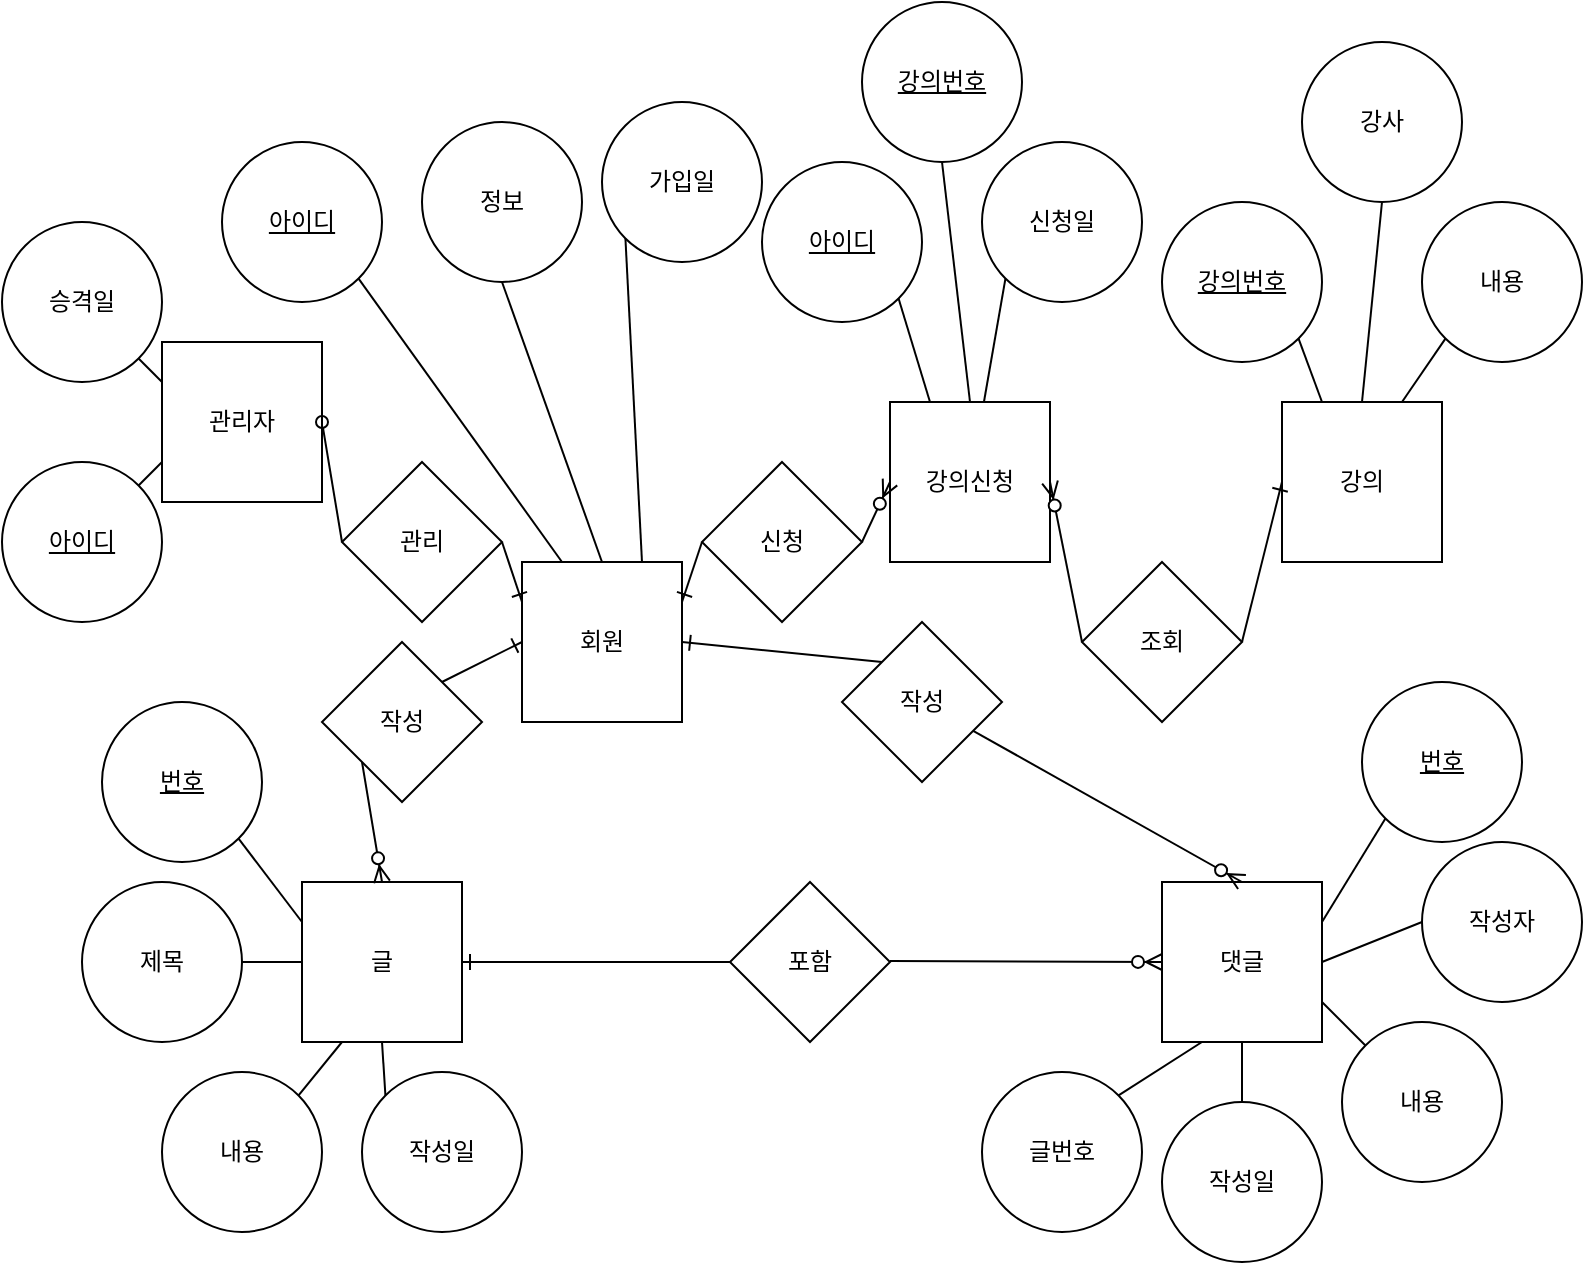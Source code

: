 <mxfile version="13.0.9" type="device"><diagram id="NdWaLRFXFovBz654igDj" name="Page-1"><mxGraphModel dx="1422" dy="794" grid="1" gridSize="10" guides="1" tooltips="1" connect="1" arrows="1" fold="1" page="1" pageScale="1" pageWidth="827" pageHeight="1169" math="0" shadow="0"><root><mxCell id="0"/><mxCell id="1" parent="0"/><mxCell id="B7Ttw0TQRLOHLquxEDlQ-1" value="회원" style="whiteSpace=wrap;html=1;aspect=fixed;" vertex="1" parent="1"><mxGeometry x="270" y="290" width="80" height="80" as="geometry"/></mxCell><mxCell id="B7Ttw0TQRLOHLquxEDlQ-2" value="글" style="whiteSpace=wrap;html=1;aspect=fixed;" vertex="1" parent="1"><mxGeometry x="160" y="450" width="80" height="80" as="geometry"/></mxCell><mxCell id="B7Ttw0TQRLOHLquxEDlQ-3" value="댓글" style="whiteSpace=wrap;html=1;aspect=fixed;" vertex="1" parent="1"><mxGeometry x="590" y="450" width="80" height="80" as="geometry"/></mxCell><mxCell id="B7Ttw0TQRLOHLquxEDlQ-4" value="포함" style="rhombus;whiteSpace=wrap;html=1;" vertex="1" parent="1"><mxGeometry x="374" y="450" width="80" height="80" as="geometry"/></mxCell><mxCell id="B7Ttw0TQRLOHLquxEDlQ-5" value="작성" style="rhombus;whiteSpace=wrap;html=1;" vertex="1" parent="1"><mxGeometry x="170" y="330" width="80" height="80" as="geometry"/></mxCell><mxCell id="B7Ttw0TQRLOHLquxEDlQ-6" value="작성" style="rhombus;whiteSpace=wrap;html=1;" vertex="1" parent="1"><mxGeometry x="430" y="320" width="80" height="80" as="geometry"/></mxCell><mxCell id="B7Ttw0TQRLOHLquxEDlQ-8" value="" style="endArrow=ERone;html=1;exitX=1;exitY=0;exitDx=0;exitDy=0;entryX=0;entryY=0.5;entryDx=0;entryDy=0;endFill=0;" edge="1" parent="1" source="B7Ttw0TQRLOHLquxEDlQ-5" target="B7Ttw0TQRLOHLquxEDlQ-1"><mxGeometry width="50" height="50" relative="1" as="geometry"><mxPoint x="324" y="270" as="sourcePoint"/><mxPoint x="374" y="220" as="targetPoint"/></mxGeometry></mxCell><mxCell id="B7Ttw0TQRLOHLquxEDlQ-9" value="" style="endArrow=none;html=1;exitX=0.5;exitY=0;exitDx=0;exitDy=0;entryX=0;entryY=1;entryDx=0;entryDy=0;startArrow=ERzeroToMany;startFill=1;" edge="1" parent="1" source="B7Ttw0TQRLOHLquxEDlQ-2" target="B7Ttw0TQRLOHLquxEDlQ-5"><mxGeometry width="50" height="50" relative="1" as="geometry"><mxPoint x="260" y="410" as="sourcePoint"/><mxPoint x="310" y="360" as="targetPoint"/></mxGeometry></mxCell><mxCell id="B7Ttw0TQRLOHLquxEDlQ-10" value="" style="endArrow=none;html=1;exitX=1;exitY=0.5;exitDx=0;exitDy=0;entryX=0;entryY=0.5;entryDx=0;entryDy=0;startArrow=ERone;startFill=0;" edge="1" parent="1" source="B7Ttw0TQRLOHLquxEDlQ-2" target="B7Ttw0TQRLOHLquxEDlQ-4"><mxGeometry width="50" height="50" relative="1" as="geometry"><mxPoint x="305" y="515" as="sourcePoint"/><mxPoint x="355" y="465" as="targetPoint"/></mxGeometry></mxCell><mxCell id="B7Ttw0TQRLOHLquxEDlQ-11" value="" style="endArrow=ERzeroToMany;html=1;exitX=1;exitY=0.5;exitDx=0;exitDy=0;entryX=0;entryY=0.5;entryDx=0;entryDy=0;endFill=1;" edge="1" parent="1" target="B7Ttw0TQRLOHLquxEDlQ-3"><mxGeometry width="50" height="50" relative="1" as="geometry"><mxPoint x="454" y="489.5" as="sourcePoint"/><mxPoint x="549" y="489.5" as="targetPoint"/></mxGeometry></mxCell><mxCell id="B7Ttw0TQRLOHLquxEDlQ-12" value="" style="endArrow=none;html=1;exitX=0.5;exitY=0;exitDx=0;exitDy=0;endFill=0;startArrow=ERzeroToMany;startFill=1;" edge="1" parent="1" source="B7Ttw0TQRLOHLquxEDlQ-3" target="B7Ttw0TQRLOHLquxEDlQ-6"><mxGeometry width="50" height="50" relative="1" as="geometry"><mxPoint x="564" y="430" as="sourcePoint"/><mxPoint x="614" y="380" as="targetPoint"/></mxGeometry></mxCell><mxCell id="B7Ttw0TQRLOHLquxEDlQ-13" value="" style="endArrow=none;html=1;entryX=0;entryY=0;entryDx=0;entryDy=0;exitX=1;exitY=0.5;exitDx=0;exitDy=0;startArrow=ERone;startFill=0;" edge="1" parent="1" source="B7Ttw0TQRLOHLquxEDlQ-1" target="B7Ttw0TQRLOHLquxEDlQ-6"><mxGeometry width="50" height="50" relative="1" as="geometry"><mxPoint x="390" y="440" as="sourcePoint"/><mxPoint x="440" y="390" as="targetPoint"/></mxGeometry></mxCell><mxCell id="B7Ttw0TQRLOHLquxEDlQ-14" value="&lt;u&gt;아이디&lt;/u&gt;" style="ellipse;whiteSpace=wrap;html=1;aspect=fixed;" vertex="1" parent="1"><mxGeometry x="120" y="80" width="80" height="80" as="geometry"/></mxCell><mxCell id="B7Ttw0TQRLOHLquxEDlQ-15" value="&lt;u&gt;번호&lt;/u&gt;" style="ellipse;whiteSpace=wrap;html=1;aspect=fixed;" vertex="1" parent="1"><mxGeometry x="60" y="360" width="80" height="80" as="geometry"/></mxCell><mxCell id="B7Ttw0TQRLOHLquxEDlQ-16" value="내용" style="ellipse;whiteSpace=wrap;html=1;aspect=fixed;" vertex="1" parent="1"><mxGeometry x="90" y="545" width="80" height="80" as="geometry"/></mxCell><mxCell id="B7Ttw0TQRLOHLquxEDlQ-17" value="작성자" style="ellipse;whiteSpace=wrap;html=1;aspect=fixed;" vertex="1" parent="1"><mxGeometry x="720" y="430" width="80" height="80" as="geometry"/></mxCell><mxCell id="B7Ttw0TQRLOHLquxEDlQ-18" value="작성일" style="ellipse;whiteSpace=wrap;html=1;aspect=fixed;" vertex="1" parent="1"><mxGeometry x="590" y="560" width="80" height="80" as="geometry"/></mxCell><mxCell id="B7Ttw0TQRLOHLquxEDlQ-19" value="&lt;u&gt;번호&lt;/u&gt;" style="ellipse;whiteSpace=wrap;html=1;aspect=fixed;" vertex="1" parent="1"><mxGeometry x="690" y="350" width="80" height="80" as="geometry"/></mxCell><mxCell id="B7Ttw0TQRLOHLquxEDlQ-20" value="정보" style="ellipse;whiteSpace=wrap;html=1;aspect=fixed;" vertex="1" parent="1"><mxGeometry x="220" y="70" width="80" height="80" as="geometry"/></mxCell><mxCell id="B7Ttw0TQRLOHLquxEDlQ-21" value="제목" style="ellipse;whiteSpace=wrap;html=1;aspect=fixed;" vertex="1" parent="1"><mxGeometry x="50" y="450" width="80" height="80" as="geometry"/></mxCell><mxCell id="B7Ttw0TQRLOHLquxEDlQ-22" value="가입일" style="ellipse;whiteSpace=wrap;html=1;aspect=fixed;" vertex="1" parent="1"><mxGeometry x="310" y="60" width="80" height="80" as="geometry"/></mxCell><mxCell id="B7Ttw0TQRLOHLquxEDlQ-23" value="작성일" style="ellipse;whiteSpace=wrap;html=1;aspect=fixed;" vertex="1" parent="1"><mxGeometry x="190" y="545" width="80" height="80" as="geometry"/></mxCell><mxCell id="B7Ttw0TQRLOHLquxEDlQ-24" value="" style="endArrow=none;html=1;entryX=0;entryY=1;entryDx=0;entryDy=0;exitX=0.75;exitY=0;exitDx=0;exitDy=0;" edge="1" parent="1" source="B7Ttw0TQRLOHLquxEDlQ-1" target="B7Ttw0TQRLOHLquxEDlQ-22"><mxGeometry width="50" height="50" relative="1" as="geometry"><mxPoint x="390" y="340" as="sourcePoint"/><mxPoint x="440" y="290" as="targetPoint"/></mxGeometry></mxCell><mxCell id="B7Ttw0TQRLOHLquxEDlQ-25" value="" style="endArrow=none;html=1;entryX=0.5;entryY=1;entryDx=0;entryDy=0;exitX=0.5;exitY=0;exitDx=0;exitDy=0;" edge="1" parent="1" source="B7Ttw0TQRLOHLquxEDlQ-1" target="B7Ttw0TQRLOHLquxEDlQ-20"><mxGeometry width="50" height="50" relative="1" as="geometry"><mxPoint x="390" y="340" as="sourcePoint"/><mxPoint x="440" y="290" as="targetPoint"/></mxGeometry></mxCell><mxCell id="B7Ttw0TQRLOHLquxEDlQ-26" value="" style="endArrow=none;html=1;entryX=1;entryY=1;entryDx=0;entryDy=0;exitX=0.25;exitY=0;exitDx=0;exitDy=0;" edge="1" parent="1" source="B7Ttw0TQRLOHLquxEDlQ-1" target="B7Ttw0TQRLOHLquxEDlQ-14"><mxGeometry width="50" height="50" relative="1" as="geometry"><mxPoint x="390" y="340" as="sourcePoint"/><mxPoint x="440" y="290" as="targetPoint"/></mxGeometry></mxCell><mxCell id="B7Ttw0TQRLOHLquxEDlQ-27" value="" style="endArrow=none;html=1;exitX=1;exitY=1;exitDx=0;exitDy=0;entryX=0;entryY=0.25;entryDx=0;entryDy=0;" edge="1" parent="1" source="B7Ttw0TQRLOHLquxEDlQ-15" target="B7Ttw0TQRLOHLquxEDlQ-2"><mxGeometry width="50" height="50" relative="1" as="geometry"><mxPoint x="390" y="340" as="sourcePoint"/><mxPoint x="440" y="290" as="targetPoint"/></mxGeometry></mxCell><mxCell id="B7Ttw0TQRLOHLquxEDlQ-28" value="" style="endArrow=none;html=1;exitX=1;exitY=0.5;exitDx=0;exitDy=0;entryX=0;entryY=0.5;entryDx=0;entryDy=0;" edge="1" parent="1" source="B7Ttw0TQRLOHLquxEDlQ-21" target="B7Ttw0TQRLOHLquxEDlQ-2"><mxGeometry width="50" height="50" relative="1" as="geometry"><mxPoint x="390" y="340" as="sourcePoint"/><mxPoint x="440" y="290" as="targetPoint"/></mxGeometry></mxCell><mxCell id="B7Ttw0TQRLOHLquxEDlQ-29" value="" style="endArrow=none;html=1;exitX=1;exitY=0;exitDx=0;exitDy=0;entryX=0.25;entryY=1;entryDx=0;entryDy=0;" edge="1" parent="1" source="B7Ttw0TQRLOHLquxEDlQ-16" target="B7Ttw0TQRLOHLquxEDlQ-2"><mxGeometry width="50" height="50" relative="1" as="geometry"><mxPoint x="390" y="340" as="sourcePoint"/><mxPoint x="440" y="290" as="targetPoint"/></mxGeometry></mxCell><mxCell id="B7Ttw0TQRLOHLquxEDlQ-30" value="" style="endArrow=none;html=1;exitX=0;exitY=0;exitDx=0;exitDy=0;entryX=0.5;entryY=1;entryDx=0;entryDy=0;" edge="1" parent="1" source="B7Ttw0TQRLOHLquxEDlQ-23" target="B7Ttw0TQRLOHLquxEDlQ-2"><mxGeometry width="50" height="50" relative="1" as="geometry"><mxPoint x="390" y="340" as="sourcePoint"/><mxPoint x="440" y="290" as="targetPoint"/></mxGeometry></mxCell><mxCell id="B7Ttw0TQRLOHLquxEDlQ-31" value="내용" style="ellipse;whiteSpace=wrap;html=1;aspect=fixed;" vertex="1" parent="1"><mxGeometry x="680" y="520" width="80" height="80" as="geometry"/></mxCell><mxCell id="B7Ttw0TQRLOHLquxEDlQ-32" value="글번호" style="ellipse;whiteSpace=wrap;html=1;aspect=fixed;" vertex="1" parent="1"><mxGeometry x="500" y="545" width="80" height="80" as="geometry"/></mxCell><mxCell id="B7Ttw0TQRLOHLquxEDlQ-33" value="" style="endArrow=none;html=1;entryX=0;entryY=1;entryDx=0;entryDy=0;exitX=1;exitY=0.25;exitDx=0;exitDy=0;" edge="1" parent="1" source="B7Ttw0TQRLOHLquxEDlQ-3" target="B7Ttw0TQRLOHLquxEDlQ-19"><mxGeometry width="50" height="50" relative="1" as="geometry"><mxPoint x="390" y="340" as="sourcePoint"/><mxPoint x="440" y="290" as="targetPoint"/></mxGeometry></mxCell><mxCell id="B7Ttw0TQRLOHLquxEDlQ-34" value="" style="endArrow=none;html=1;entryX=0;entryY=0.5;entryDx=0;entryDy=0;exitX=1;exitY=0.5;exitDx=0;exitDy=0;" edge="1" parent="1" source="B7Ttw0TQRLOHLquxEDlQ-3" target="B7Ttw0TQRLOHLquxEDlQ-17"><mxGeometry width="50" height="50" relative="1" as="geometry"><mxPoint x="390" y="340" as="sourcePoint"/><mxPoint x="440" y="290" as="targetPoint"/></mxGeometry></mxCell><mxCell id="B7Ttw0TQRLOHLquxEDlQ-35" value="" style="endArrow=none;html=1;entryX=0;entryY=0;entryDx=0;entryDy=0;exitX=1;exitY=0.75;exitDx=0;exitDy=0;" edge="1" parent="1" source="B7Ttw0TQRLOHLquxEDlQ-3" target="B7Ttw0TQRLOHLquxEDlQ-31"><mxGeometry width="50" height="50" relative="1" as="geometry"><mxPoint x="390" y="340" as="sourcePoint"/><mxPoint x="440" y="290" as="targetPoint"/></mxGeometry></mxCell><mxCell id="B7Ttw0TQRLOHLquxEDlQ-36" value="" style="endArrow=none;html=1;entryX=0.5;entryY=0;entryDx=0;entryDy=0;exitX=0.5;exitY=1;exitDx=0;exitDy=0;" edge="1" parent="1" source="B7Ttw0TQRLOHLquxEDlQ-3" target="B7Ttw0TQRLOHLquxEDlQ-18"><mxGeometry width="50" height="50" relative="1" as="geometry"><mxPoint x="390" y="340" as="sourcePoint"/><mxPoint x="440" y="290" as="targetPoint"/></mxGeometry></mxCell><mxCell id="B7Ttw0TQRLOHLquxEDlQ-37" value="" style="endArrow=none;html=1;exitX=1;exitY=0;exitDx=0;exitDy=0;entryX=0.25;entryY=1;entryDx=0;entryDy=0;" edge="1" parent="1" source="B7Ttw0TQRLOHLquxEDlQ-32" target="B7Ttw0TQRLOHLquxEDlQ-3"><mxGeometry width="50" height="50" relative="1" as="geometry"><mxPoint x="390" y="340" as="sourcePoint"/><mxPoint x="440" y="290" as="targetPoint"/></mxGeometry></mxCell><mxCell id="B7Ttw0TQRLOHLquxEDlQ-38" value="관리자" style="whiteSpace=wrap;html=1;aspect=fixed;" vertex="1" parent="1"><mxGeometry x="90" y="180" width="80" height="80" as="geometry"/></mxCell><mxCell id="B7Ttw0TQRLOHLquxEDlQ-39" value="승격일" style="ellipse;whiteSpace=wrap;html=1;aspect=fixed;" vertex="1" parent="1"><mxGeometry x="10" y="120" width="80" height="80" as="geometry"/></mxCell><mxCell id="B7Ttw0TQRLOHLquxEDlQ-40" value="&lt;u&gt;아이디&lt;/u&gt;" style="ellipse;whiteSpace=wrap;html=1;aspect=fixed;" vertex="1" parent="1"><mxGeometry x="10" y="240" width="80" height="80" as="geometry"/></mxCell><mxCell id="B7Ttw0TQRLOHLquxEDlQ-41" value="" style="endArrow=none;html=1;entryX=1;entryY=1;entryDx=0;entryDy=0;exitX=0;exitY=0.25;exitDx=0;exitDy=0;" edge="1" parent="1" source="B7Ttw0TQRLOHLquxEDlQ-38" target="B7Ttw0TQRLOHLquxEDlQ-39"><mxGeometry width="50" height="50" relative="1" as="geometry"><mxPoint x="370" y="340" as="sourcePoint"/><mxPoint x="420" y="290" as="targetPoint"/></mxGeometry></mxCell><mxCell id="B7Ttw0TQRLOHLquxEDlQ-42" value="" style="endArrow=none;html=1;entryX=1;entryY=0;entryDx=0;entryDy=0;exitX=0;exitY=0.75;exitDx=0;exitDy=0;" edge="1" parent="1" source="B7Ttw0TQRLOHLquxEDlQ-38" target="B7Ttw0TQRLOHLquxEDlQ-40"><mxGeometry width="50" height="50" relative="1" as="geometry"><mxPoint x="370" y="340" as="sourcePoint"/><mxPoint x="420" y="290" as="targetPoint"/></mxGeometry></mxCell><mxCell id="B7Ttw0TQRLOHLquxEDlQ-43" value="관리" style="rhombus;whiteSpace=wrap;html=1;" vertex="1" parent="1"><mxGeometry x="180" y="240" width="80" height="80" as="geometry"/></mxCell><mxCell id="B7Ttw0TQRLOHLquxEDlQ-44" value="" style="endArrow=ERone;html=1;entryX=0;entryY=0.25;entryDx=0;entryDy=0;exitX=1;exitY=0.5;exitDx=0;exitDy=0;endFill=0;" edge="1" parent="1" source="B7Ttw0TQRLOHLquxEDlQ-43" target="B7Ttw0TQRLOHLquxEDlQ-1"><mxGeometry width="50" height="50" relative="1" as="geometry"><mxPoint x="390" y="340" as="sourcePoint"/><mxPoint x="440" y="290" as="targetPoint"/></mxGeometry></mxCell><mxCell id="B7Ttw0TQRLOHLquxEDlQ-45" value="" style="endArrow=none;html=1;entryX=0;entryY=0.5;entryDx=0;entryDy=0;exitX=1;exitY=0.5;exitDx=0;exitDy=0;startArrow=oval;startFill=0;" edge="1" parent="1" source="B7Ttw0TQRLOHLquxEDlQ-38" target="B7Ttw0TQRLOHLquxEDlQ-43"><mxGeometry width="50" height="50" relative="1" as="geometry"><mxPoint x="390" y="340" as="sourcePoint"/><mxPoint x="440" y="290" as="targetPoint"/></mxGeometry></mxCell><mxCell id="B7Ttw0TQRLOHLquxEDlQ-47" value="강의신청" style="whiteSpace=wrap;html=1;aspect=fixed;" vertex="1" parent="1"><mxGeometry x="454" y="210" width="80" height="80" as="geometry"/></mxCell><mxCell id="B7Ttw0TQRLOHLquxEDlQ-48" value="강의" style="whiteSpace=wrap;html=1;aspect=fixed;" vertex="1" parent="1"><mxGeometry x="650" y="210" width="80" height="80" as="geometry"/></mxCell><mxCell id="B7Ttw0TQRLOHLquxEDlQ-49" value="신청" style="rhombus;whiteSpace=wrap;html=1;" vertex="1" parent="1"><mxGeometry x="360" y="240" width="80" height="80" as="geometry"/></mxCell><mxCell id="B7Ttw0TQRLOHLquxEDlQ-50" value="조회" style="rhombus;whiteSpace=wrap;html=1;" vertex="1" parent="1"><mxGeometry x="550" y="290" width="80" height="80" as="geometry"/></mxCell><mxCell id="B7Ttw0TQRLOHLquxEDlQ-51" value="" style="endArrow=none;html=1;exitX=1;exitY=0.25;exitDx=0;exitDy=0;entryX=0;entryY=0.5;entryDx=0;entryDy=0;startArrow=ERone;startFill=0;" edge="1" parent="1" source="B7Ttw0TQRLOHLquxEDlQ-1" target="B7Ttw0TQRLOHLquxEDlQ-49"><mxGeometry width="50" height="50" relative="1" as="geometry"><mxPoint x="390" y="340" as="sourcePoint"/><mxPoint x="440" y="290" as="targetPoint"/></mxGeometry></mxCell><mxCell id="B7Ttw0TQRLOHLquxEDlQ-53" value="" style="endArrow=ERzeroToMany;html=1;entryX=0;entryY=0.5;entryDx=0;entryDy=0;exitX=1;exitY=0.5;exitDx=0;exitDy=0;endFill=1;" edge="1" parent="1" source="B7Ttw0TQRLOHLquxEDlQ-49" target="B7Ttw0TQRLOHLquxEDlQ-47"><mxGeometry width="50" height="50" relative="1" as="geometry"><mxPoint x="390" y="340" as="sourcePoint"/><mxPoint x="440" y="290" as="targetPoint"/></mxGeometry></mxCell><mxCell id="B7Ttw0TQRLOHLquxEDlQ-54" value="" style="endArrow=ERone;html=1;entryX=0;entryY=0.5;entryDx=0;entryDy=0;exitX=1;exitY=0.5;exitDx=0;exitDy=0;endFill=0;" edge="1" parent="1" source="B7Ttw0TQRLOHLquxEDlQ-50" target="B7Ttw0TQRLOHLquxEDlQ-48"><mxGeometry width="50" height="50" relative="1" as="geometry"><mxPoint x="390" y="340" as="sourcePoint"/><mxPoint x="440" y="290" as="targetPoint"/></mxGeometry></mxCell><mxCell id="B7Ttw0TQRLOHLquxEDlQ-55" value="" style="endArrow=none;html=1;entryX=0;entryY=0.5;entryDx=0;entryDy=0;exitX=1;exitY=0.5;exitDx=0;exitDy=0;startArrow=ERzeroToMany;startFill=1;" edge="1" parent="1" source="B7Ttw0TQRLOHLquxEDlQ-47" target="B7Ttw0TQRLOHLquxEDlQ-50"><mxGeometry width="50" height="50" relative="1" as="geometry"><mxPoint x="390" y="340" as="sourcePoint"/><mxPoint x="440" y="290" as="targetPoint"/></mxGeometry></mxCell><mxCell id="B7Ttw0TQRLOHLquxEDlQ-56" value="&lt;u&gt;아이디&lt;/u&gt;" style="ellipse;whiteSpace=wrap;html=1;aspect=fixed;" vertex="1" parent="1"><mxGeometry x="390" y="90" width="80" height="80" as="geometry"/></mxCell><mxCell id="B7Ttw0TQRLOHLquxEDlQ-57" value="&lt;u&gt;강의번호&lt;/u&gt;" style="ellipse;whiteSpace=wrap;html=1;aspect=fixed;" vertex="1" parent="1"><mxGeometry x="440" y="10" width="80" height="80" as="geometry"/></mxCell><mxCell id="B7Ttw0TQRLOHLquxEDlQ-58" value="신청일" style="ellipse;whiteSpace=wrap;html=1;aspect=fixed;" vertex="1" parent="1"><mxGeometry x="500" y="80" width="80" height="80" as="geometry"/></mxCell><mxCell id="B7Ttw0TQRLOHLquxEDlQ-59" value="" style="endArrow=none;html=1;exitX=1;exitY=1;exitDx=0;exitDy=0;entryX=0.25;entryY=0;entryDx=0;entryDy=0;" edge="1" parent="1" source="B7Ttw0TQRLOHLquxEDlQ-56" target="B7Ttw0TQRLOHLquxEDlQ-47"><mxGeometry width="50" height="50" relative="1" as="geometry"><mxPoint x="390" y="340" as="sourcePoint"/><mxPoint x="440" y="290" as="targetPoint"/></mxGeometry></mxCell><mxCell id="B7Ttw0TQRLOHLquxEDlQ-60" value="" style="endArrow=none;html=1;entryX=0.5;entryY=1;entryDx=0;entryDy=0;exitX=0.5;exitY=0;exitDx=0;exitDy=0;" edge="1" parent="1" source="B7Ttw0TQRLOHLquxEDlQ-47" target="B7Ttw0TQRLOHLquxEDlQ-57"><mxGeometry width="50" height="50" relative="1" as="geometry"><mxPoint x="390" y="340" as="sourcePoint"/><mxPoint x="440" y="290" as="targetPoint"/></mxGeometry></mxCell><mxCell id="B7Ttw0TQRLOHLquxEDlQ-61" value="" style="endArrow=none;html=1;entryX=0;entryY=1;entryDx=0;entryDy=0;" edge="1" parent="1" source="B7Ttw0TQRLOHLquxEDlQ-47" target="B7Ttw0TQRLOHLquxEDlQ-58"><mxGeometry width="50" height="50" relative="1" as="geometry"><mxPoint x="390" y="340" as="sourcePoint"/><mxPoint x="440" y="290" as="targetPoint"/></mxGeometry></mxCell><mxCell id="B7Ttw0TQRLOHLquxEDlQ-62" value="&lt;u&gt;강의번호&lt;/u&gt;" style="ellipse;whiteSpace=wrap;html=1;aspect=fixed;" vertex="1" parent="1"><mxGeometry x="590" y="110" width="80" height="80" as="geometry"/></mxCell><mxCell id="B7Ttw0TQRLOHLquxEDlQ-63" value="강사" style="ellipse;whiteSpace=wrap;html=1;aspect=fixed;" vertex="1" parent="1"><mxGeometry x="660" y="30" width="80" height="80" as="geometry"/></mxCell><mxCell id="B7Ttw0TQRLOHLquxEDlQ-64" value="내용" style="ellipse;whiteSpace=wrap;html=1;aspect=fixed;" vertex="1" parent="1"><mxGeometry x="720" y="110" width="80" height="80" as="geometry"/></mxCell><mxCell id="B7Ttw0TQRLOHLquxEDlQ-65" value="" style="endArrow=none;html=1;entryX=1;entryY=1;entryDx=0;entryDy=0;exitX=0.25;exitY=0;exitDx=0;exitDy=0;" edge="1" parent="1" source="B7Ttw0TQRLOHLquxEDlQ-48" target="B7Ttw0TQRLOHLquxEDlQ-62"><mxGeometry width="50" height="50" relative="1" as="geometry"><mxPoint x="390" y="340" as="sourcePoint"/><mxPoint x="440" y="290" as="targetPoint"/></mxGeometry></mxCell><mxCell id="B7Ttw0TQRLOHLquxEDlQ-66" value="" style="endArrow=none;html=1;entryX=0.5;entryY=1;entryDx=0;entryDy=0;exitX=0.5;exitY=0;exitDx=0;exitDy=0;" edge="1" parent="1" source="B7Ttw0TQRLOHLquxEDlQ-48" target="B7Ttw0TQRLOHLquxEDlQ-63"><mxGeometry width="50" height="50" relative="1" as="geometry"><mxPoint x="390" y="340" as="sourcePoint"/><mxPoint x="440" y="290" as="targetPoint"/></mxGeometry></mxCell><mxCell id="B7Ttw0TQRLOHLquxEDlQ-67" value="" style="endArrow=none;html=1;entryX=0;entryY=1;entryDx=0;entryDy=0;exitX=0.75;exitY=0;exitDx=0;exitDy=0;" edge="1" parent="1" source="B7Ttw0TQRLOHLquxEDlQ-48" target="B7Ttw0TQRLOHLquxEDlQ-64"><mxGeometry width="50" height="50" relative="1" as="geometry"><mxPoint x="390" y="340" as="sourcePoint"/><mxPoint x="440" y="290" as="targetPoint"/></mxGeometry></mxCell></root></mxGraphModel></diagram></mxfile>